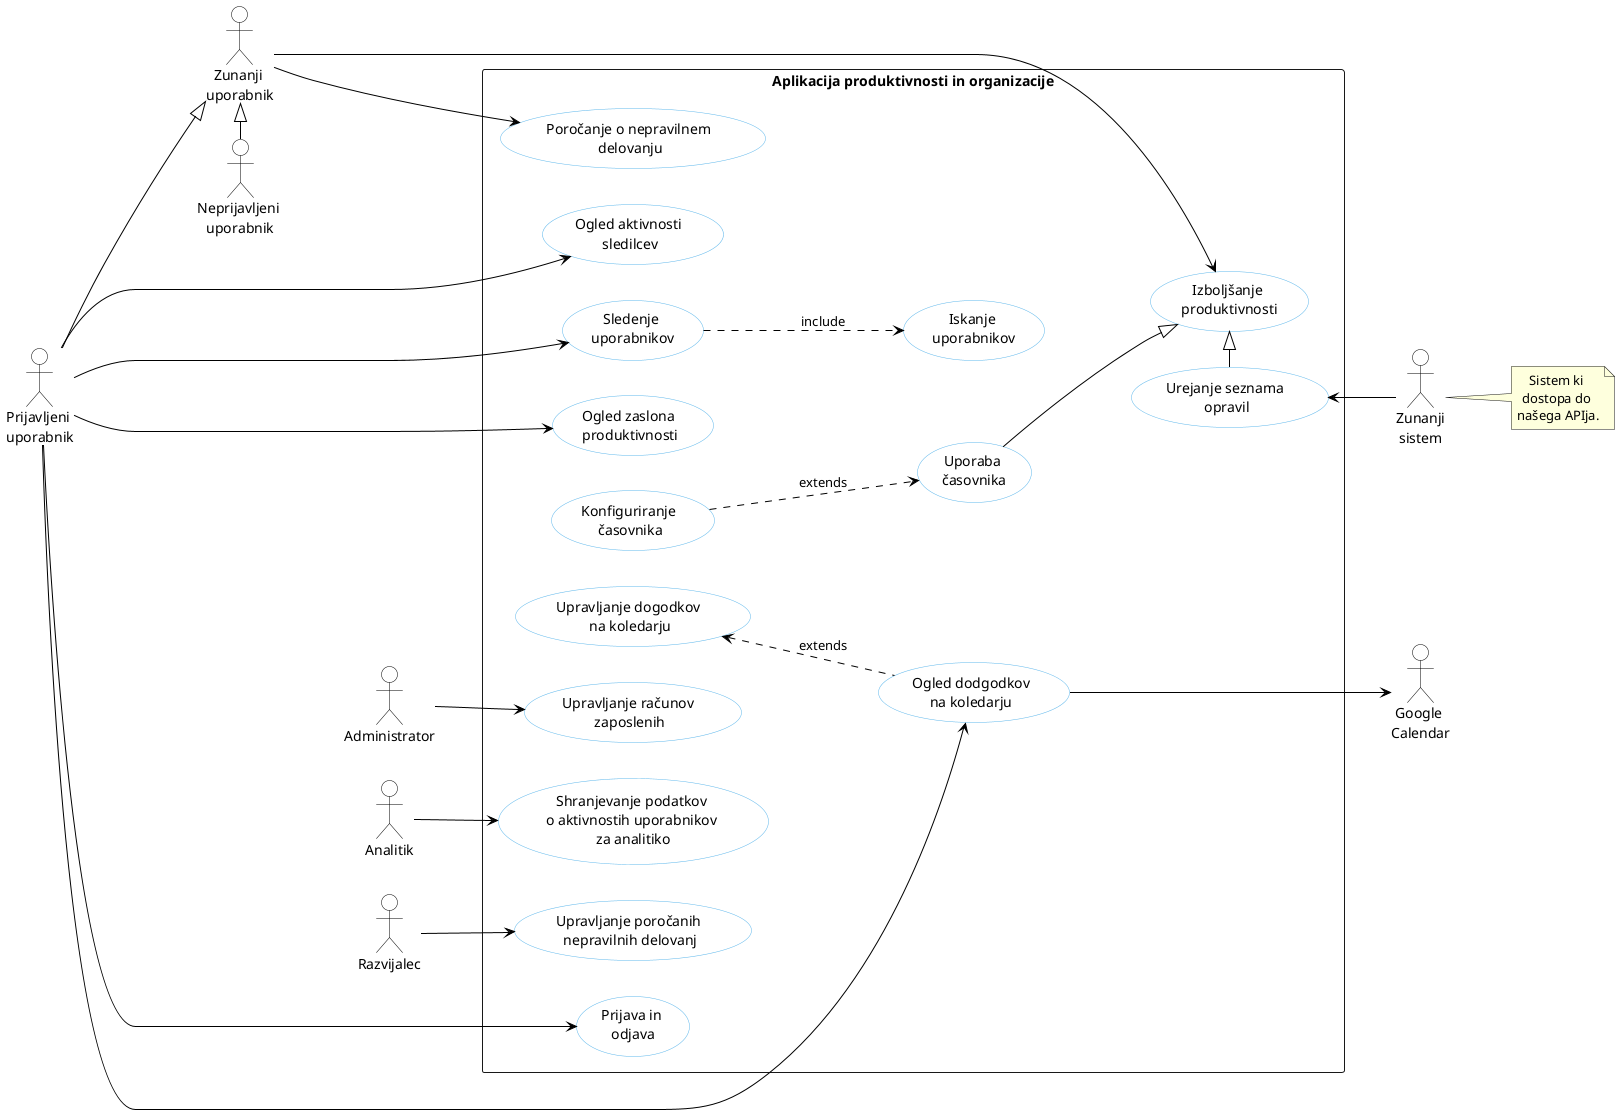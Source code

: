 @startuml
skinparam backgroundcolor transparent
skinparam defaultTextAlignment center
skinparam usecase {
  backgroundColor white
  borderColor #5FB8EC
  arrowColor black
}
skinparam actorBorderColor black
skinparam actorBackgroundColor white

left to right direction

actor "Zunanji \nuporabnik" AS ZU
actor "Prijavljeni \nuporabnik" AS PRUp
actor "Neprijavljeni \nuporabnik" AS NPU
actor "Administrator" AS ADMIN
actor "Analitik" AS ANAL
actor "Razvijalec" AS DEV
actor "Zunanji\nsistem" AS S1
note right of S1 : Sistem ki \ndostopa do \nnašega APIja.
actor "Google \nCalendar" AS GOOG

rectangle "Aplikacija produktivnosti in organizacije" {
  usecase "Uporaba \nčasovnika" AS PU1
  usecase "Konfiguriranje \nčasovnika" AS PU2
  usecase "Prijava in \nodjava" AS PU3
  usecase "Ogled aktivnosti \nsledilcev" AS PU4
  usecase "Upravljanje računov \nzaposlenih" AS PU5
  usecase "Urejanje seznama \nopravil" AS PU6
  usecase "Sledenje \nuporabnikov" AS PU7
  usecase "Iskanje \nuporabnikov" AS PU8
  usecase "Ogled zaslona \nproduktivnosti" AS PU9
  usecase "Poročanje o nepravilnem \ndelovanju" AS PU10
  usecase "Ogled dodgodkov\nna koledarju" AS PU11
  usecase "Upravljanje dogodkov \nna koledarju" AS PU12
  usecase "Upravljanje poročanih \nnepravilnih delovanj" AS PU13
  usecase "Shranjevanje podatkov \no aktivnostih uporabnikov \nza analitiko" AS PU14
  usecase "Izboljšanje \nproduktivnosti" AS PU15
}

PRUp ---|> ZU
NPU -left-|> ZU

DEV --> (PU13)
ANAL --> (PU14)
ADMIN --> (PU5)

PRUp -> (PU4)
PRUp --> (PU11)
PRUp -> (PU7)
PRUp -> (PU9)
PRUp -> (PU3)

ZU -right-> (PU15)
ZU ---> (PU10)

S1 -up-> (PU6)
(PU11) ---> GOOG

(PU7) ..> (PU8) : include
(PU11) .up.> (PU12) : extends
(PU2) ..> (PU1) : extends

(PU1) -down-|> (PU15)
(PU6) -|> (PU15)
@enduml
